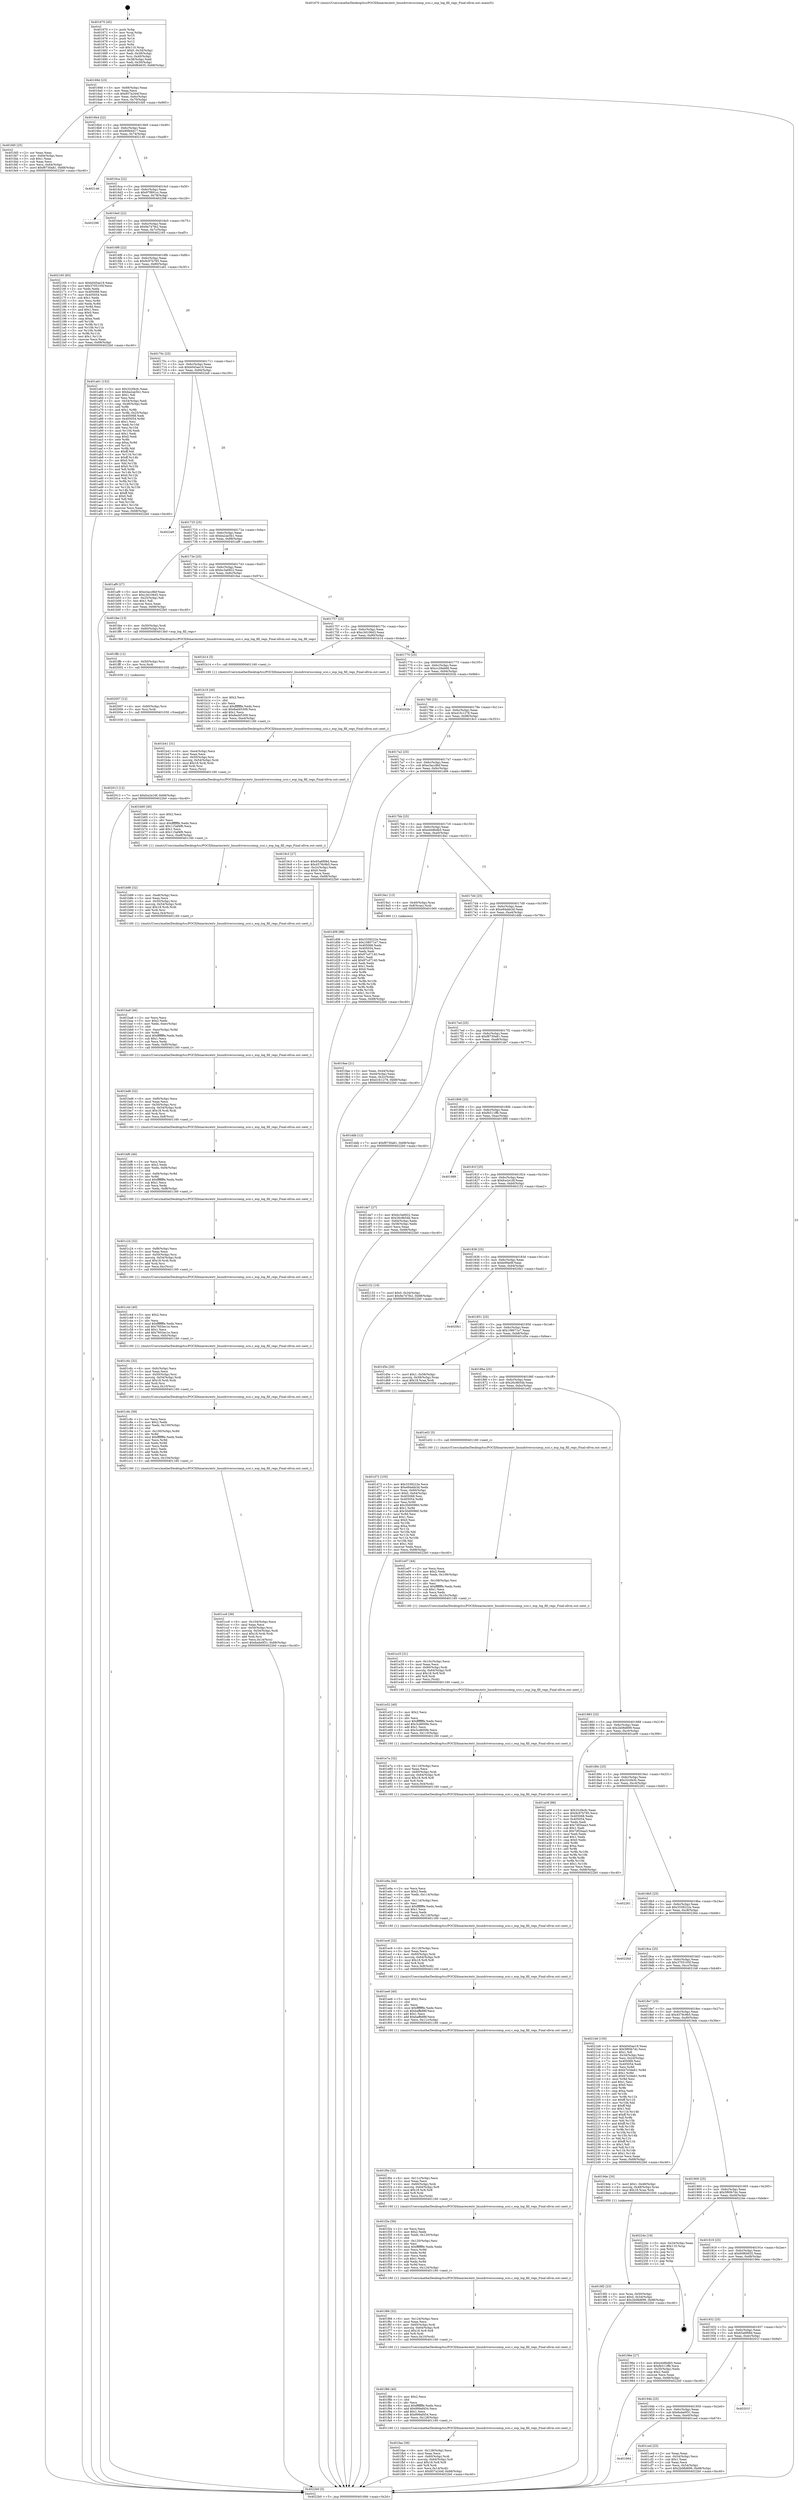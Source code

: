 digraph "0x401670" {
  label = "0x401670 (/mnt/c/Users/mathe/Desktop/tcc/POCII/binaries/extr_linuxdriversscsiesp_scsi.c_esp_log_fill_regs_Final-ollvm.out::main(0))"
  labelloc = "t"
  node[shape=record]

  Entry [label="",width=0.3,height=0.3,shape=circle,fillcolor=black,style=filled]
  "0x40169d" [label="{
     0x40169d [23]\l
     | [instrs]\l
     &nbsp;&nbsp;0x40169d \<+3\>: mov -0x68(%rbp),%eax\l
     &nbsp;&nbsp;0x4016a0 \<+2\>: mov %eax,%ecx\l
     &nbsp;&nbsp;0x4016a2 \<+6\>: sub $0x857a244f,%ecx\l
     &nbsp;&nbsp;0x4016a8 \<+3\>: mov %eax,-0x6c(%rbp)\l
     &nbsp;&nbsp;0x4016ab \<+3\>: mov %ecx,-0x70(%rbp)\l
     &nbsp;&nbsp;0x4016ae \<+6\>: je 0000000000401fd5 \<main+0x965\>\l
  }"]
  "0x401fd5" [label="{
     0x401fd5 [25]\l
     | [instrs]\l
     &nbsp;&nbsp;0x401fd5 \<+2\>: xor %eax,%eax\l
     &nbsp;&nbsp;0x401fd7 \<+3\>: mov -0x64(%rbp),%ecx\l
     &nbsp;&nbsp;0x401fda \<+3\>: sub $0x1,%eax\l
     &nbsp;&nbsp;0x401fdd \<+2\>: sub %eax,%ecx\l
     &nbsp;&nbsp;0x401fdf \<+3\>: mov %ecx,-0x64(%rbp)\l
     &nbsp;&nbsp;0x401fe2 \<+7\>: movl $0xf8730a81,-0x68(%rbp)\l
     &nbsp;&nbsp;0x401fe9 \<+5\>: jmp 00000000004022b0 \<main+0xc40\>\l
  }"]
  "0x4016b4" [label="{
     0x4016b4 [22]\l
     | [instrs]\l
     &nbsp;&nbsp;0x4016b4 \<+5\>: jmp 00000000004016b9 \<main+0x49\>\l
     &nbsp;&nbsp;0x4016b9 \<+3\>: mov -0x6c(%rbp),%eax\l
     &nbsp;&nbsp;0x4016bc \<+5\>: sub $0x90fd4d17,%eax\l
     &nbsp;&nbsp;0x4016c1 \<+3\>: mov %eax,-0x74(%rbp)\l
     &nbsp;&nbsp;0x4016c4 \<+6\>: je 0000000000402146 \<main+0xad6\>\l
  }"]
  Exit [label="",width=0.3,height=0.3,shape=circle,fillcolor=black,style=filled,peripheries=2]
  "0x402146" [label="{
     0x402146\l
  }", style=dashed]
  "0x4016ca" [label="{
     0x4016ca [22]\l
     | [instrs]\l
     &nbsp;&nbsp;0x4016ca \<+5\>: jmp 00000000004016cf \<main+0x5f\>\l
     &nbsp;&nbsp;0x4016cf \<+3\>: mov -0x6c(%rbp),%eax\l
     &nbsp;&nbsp;0x4016d2 \<+5\>: sub $0x97f891cc,%eax\l
     &nbsp;&nbsp;0x4016d7 \<+3\>: mov %eax,-0x78(%rbp)\l
     &nbsp;&nbsp;0x4016da \<+6\>: je 0000000000402298 \<main+0xc28\>\l
  }"]
  "0x402013" [label="{
     0x402013 [12]\l
     | [instrs]\l
     &nbsp;&nbsp;0x402013 \<+7\>: movl $0xfce2e16f,-0x68(%rbp)\l
     &nbsp;&nbsp;0x40201a \<+5\>: jmp 00000000004022b0 \<main+0xc40\>\l
  }"]
  "0x402298" [label="{
     0x402298\l
  }", style=dashed]
  "0x4016e0" [label="{
     0x4016e0 [22]\l
     | [instrs]\l
     &nbsp;&nbsp;0x4016e0 \<+5\>: jmp 00000000004016e5 \<main+0x75\>\l
     &nbsp;&nbsp;0x4016e5 \<+3\>: mov -0x6c(%rbp),%eax\l
     &nbsp;&nbsp;0x4016e8 \<+5\>: sub $0x9a747fe2,%eax\l
     &nbsp;&nbsp;0x4016ed \<+3\>: mov %eax,-0x7c(%rbp)\l
     &nbsp;&nbsp;0x4016f0 \<+6\>: je 0000000000402165 \<main+0xaf5\>\l
  }"]
  "0x402007" [label="{
     0x402007 [12]\l
     | [instrs]\l
     &nbsp;&nbsp;0x402007 \<+4\>: mov -0x60(%rbp),%rsi\l
     &nbsp;&nbsp;0x40200b \<+3\>: mov %rsi,%rdi\l
     &nbsp;&nbsp;0x40200e \<+5\>: call 0000000000401030 \<free@plt\>\l
     | [calls]\l
     &nbsp;&nbsp;0x401030 \{1\} (unknown)\l
  }"]
  "0x402165" [label="{
     0x402165 [83]\l
     | [instrs]\l
     &nbsp;&nbsp;0x402165 \<+5\>: mov $0xb045ae19,%eax\l
     &nbsp;&nbsp;0x40216a \<+5\>: mov $0x3705105f,%ecx\l
     &nbsp;&nbsp;0x40216f \<+2\>: xor %edx,%edx\l
     &nbsp;&nbsp;0x402171 \<+7\>: mov 0x405068,%esi\l
     &nbsp;&nbsp;0x402178 \<+7\>: mov 0x405054,%edi\l
     &nbsp;&nbsp;0x40217f \<+3\>: sub $0x1,%edx\l
     &nbsp;&nbsp;0x402182 \<+3\>: mov %esi,%r8d\l
     &nbsp;&nbsp;0x402185 \<+3\>: add %edx,%r8d\l
     &nbsp;&nbsp;0x402188 \<+4\>: imul %r8d,%esi\l
     &nbsp;&nbsp;0x40218c \<+3\>: and $0x1,%esi\l
     &nbsp;&nbsp;0x40218f \<+3\>: cmp $0x0,%esi\l
     &nbsp;&nbsp;0x402192 \<+4\>: sete %r9b\l
     &nbsp;&nbsp;0x402196 \<+3\>: cmp $0xa,%edi\l
     &nbsp;&nbsp;0x402199 \<+4\>: setl %r10b\l
     &nbsp;&nbsp;0x40219d \<+3\>: mov %r9b,%r11b\l
     &nbsp;&nbsp;0x4021a0 \<+3\>: and %r10b,%r11b\l
     &nbsp;&nbsp;0x4021a3 \<+3\>: xor %r10b,%r9b\l
     &nbsp;&nbsp;0x4021a6 \<+3\>: or %r9b,%r11b\l
     &nbsp;&nbsp;0x4021a9 \<+4\>: test $0x1,%r11b\l
     &nbsp;&nbsp;0x4021ad \<+3\>: cmovne %ecx,%eax\l
     &nbsp;&nbsp;0x4021b0 \<+3\>: mov %eax,-0x68(%rbp)\l
     &nbsp;&nbsp;0x4021b3 \<+5\>: jmp 00000000004022b0 \<main+0xc40\>\l
  }"]
  "0x4016f6" [label="{
     0x4016f6 [22]\l
     | [instrs]\l
     &nbsp;&nbsp;0x4016f6 \<+5\>: jmp 00000000004016fb \<main+0x8b\>\l
     &nbsp;&nbsp;0x4016fb \<+3\>: mov -0x6c(%rbp),%eax\l
     &nbsp;&nbsp;0x4016fe \<+5\>: sub $0x9c97b785,%eax\l
     &nbsp;&nbsp;0x401703 \<+3\>: mov %eax,-0x80(%rbp)\l
     &nbsp;&nbsp;0x401706 \<+6\>: je 0000000000401a61 \<main+0x3f1\>\l
  }"]
  "0x401ffb" [label="{
     0x401ffb [12]\l
     | [instrs]\l
     &nbsp;&nbsp;0x401ffb \<+4\>: mov -0x50(%rbp),%rsi\l
     &nbsp;&nbsp;0x401fff \<+3\>: mov %rsi,%rdi\l
     &nbsp;&nbsp;0x402002 \<+5\>: call 0000000000401030 \<free@plt\>\l
     | [calls]\l
     &nbsp;&nbsp;0x401030 \{1\} (unknown)\l
  }"]
  "0x401a61" [label="{
     0x401a61 [152]\l
     | [instrs]\l
     &nbsp;&nbsp;0x401a61 \<+5\>: mov $0x32cf4cfc,%eax\l
     &nbsp;&nbsp;0x401a66 \<+5\>: mov $0xba2ae5b1,%ecx\l
     &nbsp;&nbsp;0x401a6b \<+2\>: mov $0x1,%dl\l
     &nbsp;&nbsp;0x401a6d \<+2\>: xor %esi,%esi\l
     &nbsp;&nbsp;0x401a6f \<+3\>: mov -0x54(%rbp),%edi\l
     &nbsp;&nbsp;0x401a72 \<+3\>: cmp -0x48(%rbp),%edi\l
     &nbsp;&nbsp;0x401a75 \<+4\>: setl %r8b\l
     &nbsp;&nbsp;0x401a79 \<+4\>: and $0x1,%r8b\l
     &nbsp;&nbsp;0x401a7d \<+4\>: mov %r8b,-0x25(%rbp)\l
     &nbsp;&nbsp;0x401a81 \<+7\>: mov 0x405068,%edi\l
     &nbsp;&nbsp;0x401a88 \<+8\>: mov 0x405054,%r9d\l
     &nbsp;&nbsp;0x401a90 \<+3\>: sub $0x1,%esi\l
     &nbsp;&nbsp;0x401a93 \<+3\>: mov %edi,%r10d\l
     &nbsp;&nbsp;0x401a96 \<+3\>: add %esi,%r10d\l
     &nbsp;&nbsp;0x401a99 \<+4\>: imul %r10d,%edi\l
     &nbsp;&nbsp;0x401a9d \<+3\>: and $0x1,%edi\l
     &nbsp;&nbsp;0x401aa0 \<+3\>: cmp $0x0,%edi\l
     &nbsp;&nbsp;0x401aa3 \<+4\>: sete %r8b\l
     &nbsp;&nbsp;0x401aa7 \<+4\>: cmp $0xa,%r9d\l
     &nbsp;&nbsp;0x401aab \<+4\>: setl %r11b\l
     &nbsp;&nbsp;0x401aaf \<+3\>: mov %r8b,%bl\l
     &nbsp;&nbsp;0x401ab2 \<+3\>: xor $0xff,%bl\l
     &nbsp;&nbsp;0x401ab5 \<+3\>: mov %r11b,%r14b\l
     &nbsp;&nbsp;0x401ab8 \<+4\>: xor $0xff,%r14b\l
     &nbsp;&nbsp;0x401abc \<+3\>: xor $0x0,%dl\l
     &nbsp;&nbsp;0x401abf \<+3\>: mov %bl,%r15b\l
     &nbsp;&nbsp;0x401ac2 \<+4\>: and $0x0,%r15b\l
     &nbsp;&nbsp;0x401ac6 \<+3\>: and %dl,%r8b\l
     &nbsp;&nbsp;0x401ac9 \<+3\>: mov %r14b,%r12b\l
     &nbsp;&nbsp;0x401acc \<+4\>: and $0x0,%r12b\l
     &nbsp;&nbsp;0x401ad0 \<+3\>: and %dl,%r11b\l
     &nbsp;&nbsp;0x401ad3 \<+3\>: or %r8b,%r15b\l
     &nbsp;&nbsp;0x401ad6 \<+3\>: or %r11b,%r12b\l
     &nbsp;&nbsp;0x401ad9 \<+3\>: xor %r12b,%r15b\l
     &nbsp;&nbsp;0x401adc \<+3\>: or %r14b,%bl\l
     &nbsp;&nbsp;0x401adf \<+3\>: xor $0xff,%bl\l
     &nbsp;&nbsp;0x401ae2 \<+3\>: or $0x0,%dl\l
     &nbsp;&nbsp;0x401ae5 \<+2\>: and %dl,%bl\l
     &nbsp;&nbsp;0x401ae7 \<+3\>: or %bl,%r15b\l
     &nbsp;&nbsp;0x401aea \<+4\>: test $0x1,%r15b\l
     &nbsp;&nbsp;0x401aee \<+3\>: cmovne %ecx,%eax\l
     &nbsp;&nbsp;0x401af1 \<+3\>: mov %eax,-0x68(%rbp)\l
     &nbsp;&nbsp;0x401af4 \<+5\>: jmp 00000000004022b0 \<main+0xc40\>\l
  }"]
  "0x40170c" [label="{
     0x40170c [25]\l
     | [instrs]\l
     &nbsp;&nbsp;0x40170c \<+5\>: jmp 0000000000401711 \<main+0xa1\>\l
     &nbsp;&nbsp;0x401711 \<+3\>: mov -0x6c(%rbp),%eax\l
     &nbsp;&nbsp;0x401714 \<+5\>: sub $0xb045ae19,%eax\l
     &nbsp;&nbsp;0x401719 \<+6\>: mov %eax,-0x84(%rbp)\l
     &nbsp;&nbsp;0x40171f \<+6\>: je 00000000004022a9 \<main+0xc39\>\l
  }"]
  "0x401fae" [label="{
     0x401fae [39]\l
     | [instrs]\l
     &nbsp;&nbsp;0x401fae \<+6\>: mov -0x128(%rbp),%ecx\l
     &nbsp;&nbsp;0x401fb4 \<+3\>: imul %eax,%ecx\l
     &nbsp;&nbsp;0x401fb7 \<+4\>: mov -0x60(%rbp),%rdi\l
     &nbsp;&nbsp;0x401fbb \<+4\>: movslq -0x64(%rbp),%r8\l
     &nbsp;&nbsp;0x401fbf \<+4\>: imul $0x18,%r8,%r8\l
     &nbsp;&nbsp;0x401fc3 \<+3\>: add %r8,%rdi\l
     &nbsp;&nbsp;0x401fc6 \<+3\>: mov %ecx,0x14(%rdi)\l
     &nbsp;&nbsp;0x401fc9 \<+7\>: movl $0x857a244f,-0x68(%rbp)\l
     &nbsp;&nbsp;0x401fd0 \<+5\>: jmp 00000000004022b0 \<main+0xc40\>\l
  }"]
  "0x4022a9" [label="{
     0x4022a9\l
  }", style=dashed]
  "0x401725" [label="{
     0x401725 [25]\l
     | [instrs]\l
     &nbsp;&nbsp;0x401725 \<+5\>: jmp 000000000040172a \<main+0xba\>\l
     &nbsp;&nbsp;0x40172a \<+3\>: mov -0x6c(%rbp),%eax\l
     &nbsp;&nbsp;0x40172d \<+5\>: sub $0xba2ae5b1,%eax\l
     &nbsp;&nbsp;0x401732 \<+6\>: mov %eax,-0x88(%rbp)\l
     &nbsp;&nbsp;0x401738 \<+6\>: je 0000000000401af9 \<main+0x489\>\l
  }"]
  "0x401f86" [label="{
     0x401f86 [40]\l
     | [instrs]\l
     &nbsp;&nbsp;0x401f86 \<+5\>: mov $0x2,%ecx\l
     &nbsp;&nbsp;0x401f8b \<+1\>: cltd\l
     &nbsp;&nbsp;0x401f8c \<+2\>: idiv %ecx\l
     &nbsp;&nbsp;0x401f8e \<+6\>: imul $0xfffffffe,%edx,%ecx\l
     &nbsp;&nbsp;0x401f94 \<+6\>: add $0x899af454,%ecx\l
     &nbsp;&nbsp;0x401f9a \<+3\>: add $0x1,%ecx\l
     &nbsp;&nbsp;0x401f9d \<+6\>: sub $0x899af454,%ecx\l
     &nbsp;&nbsp;0x401fa3 \<+6\>: mov %ecx,-0x128(%rbp)\l
     &nbsp;&nbsp;0x401fa9 \<+5\>: call 0000000000401160 \<next_i\>\l
     | [calls]\l
     &nbsp;&nbsp;0x401160 \{1\} (/mnt/c/Users/mathe/Desktop/tcc/POCII/binaries/extr_linuxdriversscsiesp_scsi.c_esp_log_fill_regs_Final-ollvm.out::next_i)\l
  }"]
  "0x401af9" [label="{
     0x401af9 [27]\l
     | [instrs]\l
     &nbsp;&nbsp;0x401af9 \<+5\>: mov $0xe3acc8bf,%eax\l
     &nbsp;&nbsp;0x401afe \<+5\>: mov $0xc3d106d3,%ecx\l
     &nbsp;&nbsp;0x401b03 \<+3\>: mov -0x25(%rbp),%dl\l
     &nbsp;&nbsp;0x401b06 \<+3\>: test $0x1,%dl\l
     &nbsp;&nbsp;0x401b09 \<+3\>: cmovne %ecx,%eax\l
     &nbsp;&nbsp;0x401b0c \<+3\>: mov %eax,-0x68(%rbp)\l
     &nbsp;&nbsp;0x401b0f \<+5\>: jmp 00000000004022b0 \<main+0xc40\>\l
  }"]
  "0x40173e" [label="{
     0x40173e [25]\l
     | [instrs]\l
     &nbsp;&nbsp;0x40173e \<+5\>: jmp 0000000000401743 \<main+0xd3\>\l
     &nbsp;&nbsp;0x401743 \<+3\>: mov -0x6c(%rbp),%eax\l
     &nbsp;&nbsp;0x401746 \<+5\>: sub $0xbc3a6922,%eax\l
     &nbsp;&nbsp;0x40174b \<+6\>: mov %eax,-0x8c(%rbp)\l
     &nbsp;&nbsp;0x401751 \<+6\>: je 0000000000401fee \<main+0x97e\>\l
  }"]
  "0x401f66" [label="{
     0x401f66 [32]\l
     | [instrs]\l
     &nbsp;&nbsp;0x401f66 \<+6\>: mov -0x124(%rbp),%ecx\l
     &nbsp;&nbsp;0x401f6c \<+3\>: imul %eax,%ecx\l
     &nbsp;&nbsp;0x401f6f \<+4\>: mov -0x60(%rbp),%rdi\l
     &nbsp;&nbsp;0x401f73 \<+4\>: movslq -0x64(%rbp),%r8\l
     &nbsp;&nbsp;0x401f77 \<+4\>: imul $0x18,%r8,%r8\l
     &nbsp;&nbsp;0x401f7b \<+3\>: add %r8,%rdi\l
     &nbsp;&nbsp;0x401f7e \<+3\>: mov %ecx,0x10(%rdi)\l
     &nbsp;&nbsp;0x401f81 \<+5\>: call 0000000000401160 \<next_i\>\l
     | [calls]\l
     &nbsp;&nbsp;0x401160 \{1\} (/mnt/c/Users/mathe/Desktop/tcc/POCII/binaries/extr_linuxdriversscsiesp_scsi.c_esp_log_fill_regs_Final-ollvm.out::next_i)\l
  }"]
  "0x401fee" [label="{
     0x401fee [13]\l
     | [instrs]\l
     &nbsp;&nbsp;0x401fee \<+4\>: mov -0x50(%rbp),%rdi\l
     &nbsp;&nbsp;0x401ff2 \<+4\>: mov -0x60(%rbp),%rsi\l
     &nbsp;&nbsp;0x401ff6 \<+5\>: call 00000000004013b0 \<esp_log_fill_regs\>\l
     | [calls]\l
     &nbsp;&nbsp;0x4013b0 \{1\} (/mnt/c/Users/mathe/Desktop/tcc/POCII/binaries/extr_linuxdriversscsiesp_scsi.c_esp_log_fill_regs_Final-ollvm.out::esp_log_fill_regs)\l
  }"]
  "0x401757" [label="{
     0x401757 [25]\l
     | [instrs]\l
     &nbsp;&nbsp;0x401757 \<+5\>: jmp 000000000040175c \<main+0xec\>\l
     &nbsp;&nbsp;0x40175c \<+3\>: mov -0x6c(%rbp),%eax\l
     &nbsp;&nbsp;0x40175f \<+5\>: sub $0xc3d106d3,%eax\l
     &nbsp;&nbsp;0x401764 \<+6\>: mov %eax,-0x90(%rbp)\l
     &nbsp;&nbsp;0x40176a \<+6\>: je 0000000000401b14 \<main+0x4a4\>\l
  }"]
  "0x401f2e" [label="{
     0x401f2e [56]\l
     | [instrs]\l
     &nbsp;&nbsp;0x401f2e \<+2\>: xor %ecx,%ecx\l
     &nbsp;&nbsp;0x401f30 \<+5\>: mov $0x2,%edx\l
     &nbsp;&nbsp;0x401f35 \<+6\>: mov %edx,-0x120(%rbp)\l
     &nbsp;&nbsp;0x401f3b \<+1\>: cltd\l
     &nbsp;&nbsp;0x401f3c \<+6\>: mov -0x120(%rbp),%esi\l
     &nbsp;&nbsp;0x401f42 \<+2\>: idiv %esi\l
     &nbsp;&nbsp;0x401f44 \<+6\>: imul $0xfffffffe,%edx,%edx\l
     &nbsp;&nbsp;0x401f4a \<+3\>: mov %ecx,%r9d\l
     &nbsp;&nbsp;0x401f4d \<+3\>: sub %edx,%r9d\l
     &nbsp;&nbsp;0x401f50 \<+2\>: mov %ecx,%edx\l
     &nbsp;&nbsp;0x401f52 \<+3\>: sub $0x1,%edx\l
     &nbsp;&nbsp;0x401f55 \<+3\>: add %edx,%r9d\l
     &nbsp;&nbsp;0x401f58 \<+3\>: sub %r9d,%ecx\l
     &nbsp;&nbsp;0x401f5b \<+6\>: mov %ecx,-0x124(%rbp)\l
     &nbsp;&nbsp;0x401f61 \<+5\>: call 0000000000401160 \<next_i\>\l
     | [calls]\l
     &nbsp;&nbsp;0x401160 \{1\} (/mnt/c/Users/mathe/Desktop/tcc/POCII/binaries/extr_linuxdriversscsiesp_scsi.c_esp_log_fill_regs_Final-ollvm.out::next_i)\l
  }"]
  "0x401b14" [label="{
     0x401b14 [5]\l
     | [instrs]\l
     &nbsp;&nbsp;0x401b14 \<+5\>: call 0000000000401160 \<next_i\>\l
     | [calls]\l
     &nbsp;&nbsp;0x401160 \{1\} (/mnt/c/Users/mathe/Desktop/tcc/POCII/binaries/extr_linuxdriversscsiesp_scsi.c_esp_log_fill_regs_Final-ollvm.out::next_i)\l
  }"]
  "0x401770" [label="{
     0x401770 [25]\l
     | [instrs]\l
     &nbsp;&nbsp;0x401770 \<+5\>: jmp 0000000000401775 \<main+0x105\>\l
     &nbsp;&nbsp;0x401775 \<+3\>: mov -0x6c(%rbp),%eax\l
     &nbsp;&nbsp;0x401778 \<+5\>: sub $0xcc29ab68,%eax\l
     &nbsp;&nbsp;0x40177d \<+6\>: mov %eax,-0x94(%rbp)\l
     &nbsp;&nbsp;0x401783 \<+6\>: je 000000000040202b \<main+0x9bb\>\l
  }"]
  "0x401f0e" [label="{
     0x401f0e [32]\l
     | [instrs]\l
     &nbsp;&nbsp;0x401f0e \<+6\>: mov -0x11c(%rbp),%ecx\l
     &nbsp;&nbsp;0x401f14 \<+3\>: imul %eax,%ecx\l
     &nbsp;&nbsp;0x401f17 \<+4\>: mov -0x60(%rbp),%rdi\l
     &nbsp;&nbsp;0x401f1b \<+4\>: movslq -0x64(%rbp),%r8\l
     &nbsp;&nbsp;0x401f1f \<+4\>: imul $0x18,%r8,%r8\l
     &nbsp;&nbsp;0x401f23 \<+3\>: add %r8,%rdi\l
     &nbsp;&nbsp;0x401f26 \<+3\>: mov %ecx,0xc(%rdi)\l
     &nbsp;&nbsp;0x401f29 \<+5\>: call 0000000000401160 \<next_i\>\l
     | [calls]\l
     &nbsp;&nbsp;0x401160 \{1\} (/mnt/c/Users/mathe/Desktop/tcc/POCII/binaries/extr_linuxdriversscsiesp_scsi.c_esp_log_fill_regs_Final-ollvm.out::next_i)\l
  }"]
  "0x40202b" [label="{
     0x40202b\l
  }", style=dashed]
  "0x401789" [label="{
     0x401789 [25]\l
     | [instrs]\l
     &nbsp;&nbsp;0x401789 \<+5\>: jmp 000000000040178e \<main+0x11e\>\l
     &nbsp;&nbsp;0x40178e \<+3\>: mov -0x6c(%rbp),%eax\l
     &nbsp;&nbsp;0x401791 \<+5\>: sub $0xd1fc1278,%eax\l
     &nbsp;&nbsp;0x401796 \<+6\>: mov %eax,-0x98(%rbp)\l
     &nbsp;&nbsp;0x40179c \<+6\>: je 00000000004019c3 \<main+0x353\>\l
  }"]
  "0x401ee6" [label="{
     0x401ee6 [40]\l
     | [instrs]\l
     &nbsp;&nbsp;0x401ee6 \<+5\>: mov $0x2,%ecx\l
     &nbsp;&nbsp;0x401eeb \<+1\>: cltd\l
     &nbsp;&nbsp;0x401eec \<+2\>: idiv %ecx\l
     &nbsp;&nbsp;0x401eee \<+6\>: imul $0xfffffffe,%edx,%ecx\l
     &nbsp;&nbsp;0x401ef4 \<+6\>: sub $0xbaffe88f,%ecx\l
     &nbsp;&nbsp;0x401efa \<+3\>: add $0x1,%ecx\l
     &nbsp;&nbsp;0x401efd \<+6\>: add $0xbaffe88f,%ecx\l
     &nbsp;&nbsp;0x401f03 \<+6\>: mov %ecx,-0x11c(%rbp)\l
     &nbsp;&nbsp;0x401f09 \<+5\>: call 0000000000401160 \<next_i\>\l
     | [calls]\l
     &nbsp;&nbsp;0x401160 \{1\} (/mnt/c/Users/mathe/Desktop/tcc/POCII/binaries/extr_linuxdriversscsiesp_scsi.c_esp_log_fill_regs_Final-ollvm.out::next_i)\l
  }"]
  "0x4019c3" [label="{
     0x4019c3 [27]\l
     | [instrs]\l
     &nbsp;&nbsp;0x4019c3 \<+5\>: mov $0x65a6f08d,%eax\l
     &nbsp;&nbsp;0x4019c8 \<+5\>: mov $0x4578c9b5,%ecx\l
     &nbsp;&nbsp;0x4019cd \<+3\>: mov -0x2c(%rbp),%edx\l
     &nbsp;&nbsp;0x4019d0 \<+3\>: cmp $0x0,%edx\l
     &nbsp;&nbsp;0x4019d3 \<+3\>: cmove %ecx,%eax\l
     &nbsp;&nbsp;0x4019d6 \<+3\>: mov %eax,-0x68(%rbp)\l
     &nbsp;&nbsp;0x4019d9 \<+5\>: jmp 00000000004022b0 \<main+0xc40\>\l
  }"]
  "0x4017a2" [label="{
     0x4017a2 [25]\l
     | [instrs]\l
     &nbsp;&nbsp;0x4017a2 \<+5\>: jmp 00000000004017a7 \<main+0x137\>\l
     &nbsp;&nbsp;0x4017a7 \<+3\>: mov -0x6c(%rbp),%eax\l
     &nbsp;&nbsp;0x4017aa \<+5\>: sub $0xe3acc8bf,%eax\l
     &nbsp;&nbsp;0x4017af \<+6\>: mov %eax,-0x9c(%rbp)\l
     &nbsp;&nbsp;0x4017b5 \<+6\>: je 0000000000401d06 \<main+0x696\>\l
  }"]
  "0x401ec6" [label="{
     0x401ec6 [32]\l
     | [instrs]\l
     &nbsp;&nbsp;0x401ec6 \<+6\>: mov -0x118(%rbp),%ecx\l
     &nbsp;&nbsp;0x401ecc \<+3\>: imul %eax,%ecx\l
     &nbsp;&nbsp;0x401ecf \<+4\>: mov -0x60(%rbp),%rdi\l
     &nbsp;&nbsp;0x401ed3 \<+4\>: movslq -0x64(%rbp),%r8\l
     &nbsp;&nbsp;0x401ed7 \<+4\>: imul $0x18,%r8,%r8\l
     &nbsp;&nbsp;0x401edb \<+3\>: add %r8,%rdi\l
     &nbsp;&nbsp;0x401ede \<+3\>: mov %ecx,0x8(%rdi)\l
     &nbsp;&nbsp;0x401ee1 \<+5\>: call 0000000000401160 \<next_i\>\l
     | [calls]\l
     &nbsp;&nbsp;0x401160 \{1\} (/mnt/c/Users/mathe/Desktop/tcc/POCII/binaries/extr_linuxdriversscsiesp_scsi.c_esp_log_fill_regs_Final-ollvm.out::next_i)\l
  }"]
  "0x401d06" [label="{
     0x401d06 [88]\l
     | [instrs]\l
     &nbsp;&nbsp;0x401d06 \<+5\>: mov $0x3339222e,%eax\l
     &nbsp;&nbsp;0x401d0b \<+5\>: mov $0x108071e7,%ecx\l
     &nbsp;&nbsp;0x401d10 \<+7\>: mov 0x405068,%edx\l
     &nbsp;&nbsp;0x401d17 \<+7\>: mov 0x405054,%esi\l
     &nbsp;&nbsp;0x401d1e \<+2\>: mov %edx,%edi\l
     &nbsp;&nbsp;0x401d20 \<+6\>: sub $0x97cd7140,%edi\l
     &nbsp;&nbsp;0x401d26 \<+3\>: sub $0x1,%edi\l
     &nbsp;&nbsp;0x401d29 \<+6\>: add $0x97cd7140,%edi\l
     &nbsp;&nbsp;0x401d2f \<+3\>: imul %edi,%edx\l
     &nbsp;&nbsp;0x401d32 \<+3\>: and $0x1,%edx\l
     &nbsp;&nbsp;0x401d35 \<+3\>: cmp $0x0,%edx\l
     &nbsp;&nbsp;0x401d38 \<+4\>: sete %r8b\l
     &nbsp;&nbsp;0x401d3c \<+3\>: cmp $0xa,%esi\l
     &nbsp;&nbsp;0x401d3f \<+4\>: setl %r9b\l
     &nbsp;&nbsp;0x401d43 \<+3\>: mov %r8b,%r10b\l
     &nbsp;&nbsp;0x401d46 \<+3\>: and %r9b,%r10b\l
     &nbsp;&nbsp;0x401d49 \<+3\>: xor %r9b,%r8b\l
     &nbsp;&nbsp;0x401d4c \<+3\>: or %r8b,%r10b\l
     &nbsp;&nbsp;0x401d4f \<+4\>: test $0x1,%r10b\l
     &nbsp;&nbsp;0x401d53 \<+3\>: cmovne %ecx,%eax\l
     &nbsp;&nbsp;0x401d56 \<+3\>: mov %eax,-0x68(%rbp)\l
     &nbsp;&nbsp;0x401d59 \<+5\>: jmp 00000000004022b0 \<main+0xc40\>\l
  }"]
  "0x4017bb" [label="{
     0x4017bb [25]\l
     | [instrs]\l
     &nbsp;&nbsp;0x4017bb \<+5\>: jmp 00000000004017c0 \<main+0x150\>\l
     &nbsp;&nbsp;0x4017c0 \<+3\>: mov -0x6c(%rbp),%eax\l
     &nbsp;&nbsp;0x4017c3 \<+5\>: sub $0xe448bdb5,%eax\l
     &nbsp;&nbsp;0x4017c8 \<+6\>: mov %eax,-0xa0(%rbp)\l
     &nbsp;&nbsp;0x4017ce \<+6\>: je 00000000004019a1 \<main+0x331\>\l
  }"]
  "0x401e9a" [label="{
     0x401e9a [44]\l
     | [instrs]\l
     &nbsp;&nbsp;0x401e9a \<+2\>: xor %ecx,%ecx\l
     &nbsp;&nbsp;0x401e9c \<+5\>: mov $0x2,%edx\l
     &nbsp;&nbsp;0x401ea1 \<+6\>: mov %edx,-0x114(%rbp)\l
     &nbsp;&nbsp;0x401ea7 \<+1\>: cltd\l
     &nbsp;&nbsp;0x401ea8 \<+6\>: mov -0x114(%rbp),%esi\l
     &nbsp;&nbsp;0x401eae \<+2\>: idiv %esi\l
     &nbsp;&nbsp;0x401eb0 \<+6\>: imul $0xfffffffe,%edx,%edx\l
     &nbsp;&nbsp;0x401eb6 \<+3\>: sub $0x1,%ecx\l
     &nbsp;&nbsp;0x401eb9 \<+2\>: sub %ecx,%edx\l
     &nbsp;&nbsp;0x401ebb \<+6\>: mov %edx,-0x118(%rbp)\l
     &nbsp;&nbsp;0x401ec1 \<+5\>: call 0000000000401160 \<next_i\>\l
     | [calls]\l
     &nbsp;&nbsp;0x401160 \{1\} (/mnt/c/Users/mathe/Desktop/tcc/POCII/binaries/extr_linuxdriversscsiesp_scsi.c_esp_log_fill_regs_Final-ollvm.out::next_i)\l
  }"]
  "0x4019a1" [label="{
     0x4019a1 [13]\l
     | [instrs]\l
     &nbsp;&nbsp;0x4019a1 \<+4\>: mov -0x40(%rbp),%rax\l
     &nbsp;&nbsp;0x4019a5 \<+4\>: mov 0x8(%rax),%rdi\l
     &nbsp;&nbsp;0x4019a9 \<+5\>: call 0000000000401060 \<atoi@plt\>\l
     | [calls]\l
     &nbsp;&nbsp;0x401060 \{1\} (unknown)\l
  }"]
  "0x4017d4" [label="{
     0x4017d4 [25]\l
     | [instrs]\l
     &nbsp;&nbsp;0x4017d4 \<+5\>: jmp 00000000004017d9 \<main+0x169\>\l
     &nbsp;&nbsp;0x4017d9 \<+3\>: mov -0x6c(%rbp),%eax\l
     &nbsp;&nbsp;0x4017dc \<+5\>: sub $0xe84abb3d,%eax\l
     &nbsp;&nbsp;0x4017e1 \<+6\>: mov %eax,-0xa4(%rbp)\l
     &nbsp;&nbsp;0x4017e7 \<+6\>: je 0000000000401ddb \<main+0x76b\>\l
  }"]
  "0x401e7a" [label="{
     0x401e7a [32]\l
     | [instrs]\l
     &nbsp;&nbsp;0x401e7a \<+6\>: mov -0x110(%rbp),%ecx\l
     &nbsp;&nbsp;0x401e80 \<+3\>: imul %eax,%ecx\l
     &nbsp;&nbsp;0x401e83 \<+4\>: mov -0x60(%rbp),%rdi\l
     &nbsp;&nbsp;0x401e87 \<+4\>: movslq -0x64(%rbp),%r8\l
     &nbsp;&nbsp;0x401e8b \<+4\>: imul $0x18,%r8,%r8\l
     &nbsp;&nbsp;0x401e8f \<+3\>: add %r8,%rdi\l
     &nbsp;&nbsp;0x401e92 \<+3\>: mov %ecx,0x4(%rdi)\l
     &nbsp;&nbsp;0x401e95 \<+5\>: call 0000000000401160 \<next_i\>\l
     | [calls]\l
     &nbsp;&nbsp;0x401160 \{1\} (/mnt/c/Users/mathe/Desktop/tcc/POCII/binaries/extr_linuxdriversscsiesp_scsi.c_esp_log_fill_regs_Final-ollvm.out::next_i)\l
  }"]
  "0x401ddb" [label="{
     0x401ddb [12]\l
     | [instrs]\l
     &nbsp;&nbsp;0x401ddb \<+7\>: movl $0xf8730a81,-0x68(%rbp)\l
     &nbsp;&nbsp;0x401de2 \<+5\>: jmp 00000000004022b0 \<main+0xc40\>\l
  }"]
  "0x4017ed" [label="{
     0x4017ed [25]\l
     | [instrs]\l
     &nbsp;&nbsp;0x4017ed \<+5\>: jmp 00000000004017f2 \<main+0x182\>\l
     &nbsp;&nbsp;0x4017f2 \<+3\>: mov -0x6c(%rbp),%eax\l
     &nbsp;&nbsp;0x4017f5 \<+5\>: sub $0xf8730a81,%eax\l
     &nbsp;&nbsp;0x4017fa \<+6\>: mov %eax,-0xa8(%rbp)\l
     &nbsp;&nbsp;0x401800 \<+6\>: je 0000000000401de7 \<main+0x777\>\l
  }"]
  "0x401e52" [label="{
     0x401e52 [40]\l
     | [instrs]\l
     &nbsp;&nbsp;0x401e52 \<+5\>: mov $0x2,%ecx\l
     &nbsp;&nbsp;0x401e57 \<+1\>: cltd\l
     &nbsp;&nbsp;0x401e58 \<+2\>: idiv %ecx\l
     &nbsp;&nbsp;0x401e5a \<+6\>: imul $0xfffffffe,%edx,%ecx\l
     &nbsp;&nbsp;0x401e60 \<+6\>: add $0x3cd600fe,%ecx\l
     &nbsp;&nbsp;0x401e66 \<+3\>: add $0x1,%ecx\l
     &nbsp;&nbsp;0x401e69 \<+6\>: sub $0x3cd600fe,%ecx\l
     &nbsp;&nbsp;0x401e6f \<+6\>: mov %ecx,-0x110(%rbp)\l
     &nbsp;&nbsp;0x401e75 \<+5\>: call 0000000000401160 \<next_i\>\l
     | [calls]\l
     &nbsp;&nbsp;0x401160 \{1\} (/mnt/c/Users/mathe/Desktop/tcc/POCII/binaries/extr_linuxdriversscsiesp_scsi.c_esp_log_fill_regs_Final-ollvm.out::next_i)\l
  }"]
  "0x401de7" [label="{
     0x401de7 [27]\l
     | [instrs]\l
     &nbsp;&nbsp;0x401de7 \<+5\>: mov $0xbc3a6922,%eax\l
     &nbsp;&nbsp;0x401dec \<+5\>: mov $0x26c9b54b,%ecx\l
     &nbsp;&nbsp;0x401df1 \<+3\>: mov -0x64(%rbp),%edx\l
     &nbsp;&nbsp;0x401df4 \<+3\>: cmp -0x58(%rbp),%edx\l
     &nbsp;&nbsp;0x401df7 \<+3\>: cmovl %ecx,%eax\l
     &nbsp;&nbsp;0x401dfa \<+3\>: mov %eax,-0x68(%rbp)\l
     &nbsp;&nbsp;0x401dfd \<+5\>: jmp 00000000004022b0 \<main+0xc40\>\l
  }"]
  "0x401806" [label="{
     0x401806 [25]\l
     | [instrs]\l
     &nbsp;&nbsp;0x401806 \<+5\>: jmp 000000000040180b \<main+0x19b\>\l
     &nbsp;&nbsp;0x40180b \<+3\>: mov -0x6c(%rbp),%eax\l
     &nbsp;&nbsp;0x40180e \<+5\>: sub $0xfb511ffb,%eax\l
     &nbsp;&nbsp;0x401813 \<+6\>: mov %eax,-0xac(%rbp)\l
     &nbsp;&nbsp;0x401819 \<+6\>: je 0000000000401989 \<main+0x319\>\l
  }"]
  "0x401e33" [label="{
     0x401e33 [31]\l
     | [instrs]\l
     &nbsp;&nbsp;0x401e33 \<+6\>: mov -0x10c(%rbp),%ecx\l
     &nbsp;&nbsp;0x401e39 \<+3\>: imul %eax,%ecx\l
     &nbsp;&nbsp;0x401e3c \<+4\>: mov -0x60(%rbp),%rdi\l
     &nbsp;&nbsp;0x401e40 \<+4\>: movslq -0x64(%rbp),%r8\l
     &nbsp;&nbsp;0x401e44 \<+4\>: imul $0x18,%r8,%r8\l
     &nbsp;&nbsp;0x401e48 \<+3\>: add %r8,%rdi\l
     &nbsp;&nbsp;0x401e4b \<+2\>: mov %ecx,(%rdi)\l
     &nbsp;&nbsp;0x401e4d \<+5\>: call 0000000000401160 \<next_i\>\l
     | [calls]\l
     &nbsp;&nbsp;0x401160 \{1\} (/mnt/c/Users/mathe/Desktop/tcc/POCII/binaries/extr_linuxdriversscsiesp_scsi.c_esp_log_fill_regs_Final-ollvm.out::next_i)\l
  }"]
  "0x401989" [label="{
     0x401989\l
  }", style=dashed]
  "0x40181f" [label="{
     0x40181f [25]\l
     | [instrs]\l
     &nbsp;&nbsp;0x40181f \<+5\>: jmp 0000000000401824 \<main+0x1b4\>\l
     &nbsp;&nbsp;0x401824 \<+3\>: mov -0x6c(%rbp),%eax\l
     &nbsp;&nbsp;0x401827 \<+5\>: sub $0xfce2e16f,%eax\l
     &nbsp;&nbsp;0x40182c \<+6\>: mov %eax,-0xb0(%rbp)\l
     &nbsp;&nbsp;0x401832 \<+6\>: je 0000000000402152 \<main+0xae2\>\l
  }"]
  "0x401e07" [label="{
     0x401e07 [44]\l
     | [instrs]\l
     &nbsp;&nbsp;0x401e07 \<+2\>: xor %ecx,%ecx\l
     &nbsp;&nbsp;0x401e09 \<+5\>: mov $0x2,%edx\l
     &nbsp;&nbsp;0x401e0e \<+6\>: mov %edx,-0x108(%rbp)\l
     &nbsp;&nbsp;0x401e14 \<+1\>: cltd\l
     &nbsp;&nbsp;0x401e15 \<+6\>: mov -0x108(%rbp),%esi\l
     &nbsp;&nbsp;0x401e1b \<+2\>: idiv %esi\l
     &nbsp;&nbsp;0x401e1d \<+6\>: imul $0xfffffffe,%edx,%edx\l
     &nbsp;&nbsp;0x401e23 \<+3\>: sub $0x1,%ecx\l
     &nbsp;&nbsp;0x401e26 \<+2\>: sub %ecx,%edx\l
     &nbsp;&nbsp;0x401e28 \<+6\>: mov %edx,-0x10c(%rbp)\l
     &nbsp;&nbsp;0x401e2e \<+5\>: call 0000000000401160 \<next_i\>\l
     | [calls]\l
     &nbsp;&nbsp;0x401160 \{1\} (/mnt/c/Users/mathe/Desktop/tcc/POCII/binaries/extr_linuxdriversscsiesp_scsi.c_esp_log_fill_regs_Final-ollvm.out::next_i)\l
  }"]
  "0x402152" [label="{
     0x402152 [19]\l
     | [instrs]\l
     &nbsp;&nbsp;0x402152 \<+7\>: movl $0x0,-0x34(%rbp)\l
     &nbsp;&nbsp;0x402159 \<+7\>: movl $0x9a747fe2,-0x68(%rbp)\l
     &nbsp;&nbsp;0x402160 \<+5\>: jmp 00000000004022b0 \<main+0xc40\>\l
  }"]
  "0x401838" [label="{
     0x401838 [25]\l
     | [instrs]\l
     &nbsp;&nbsp;0x401838 \<+5\>: jmp 000000000040183d \<main+0x1cd\>\l
     &nbsp;&nbsp;0x40183d \<+3\>: mov -0x6c(%rbp),%eax\l
     &nbsp;&nbsp;0x401840 \<+5\>: sub $0xb0f4e9f,%eax\l
     &nbsp;&nbsp;0x401845 \<+6\>: mov %eax,-0xb4(%rbp)\l
     &nbsp;&nbsp;0x40184b \<+6\>: je 00000000004020b1 \<main+0xa41\>\l
  }"]
  "0x401d72" [label="{
     0x401d72 [105]\l
     | [instrs]\l
     &nbsp;&nbsp;0x401d72 \<+5\>: mov $0x3339222e,%ecx\l
     &nbsp;&nbsp;0x401d77 \<+5\>: mov $0xe84abb3d,%edx\l
     &nbsp;&nbsp;0x401d7c \<+4\>: mov %rax,-0x60(%rbp)\l
     &nbsp;&nbsp;0x401d80 \<+7\>: movl $0x0,-0x64(%rbp)\l
     &nbsp;&nbsp;0x401d87 \<+7\>: mov 0x405068,%esi\l
     &nbsp;&nbsp;0x401d8e \<+8\>: mov 0x405054,%r8d\l
     &nbsp;&nbsp;0x401d96 \<+3\>: mov %esi,%r9d\l
     &nbsp;&nbsp;0x401d99 \<+7\>: add $0x30d00960,%r9d\l
     &nbsp;&nbsp;0x401da0 \<+4\>: sub $0x1,%r9d\l
     &nbsp;&nbsp;0x401da4 \<+7\>: sub $0x30d00960,%r9d\l
     &nbsp;&nbsp;0x401dab \<+4\>: imul %r9d,%esi\l
     &nbsp;&nbsp;0x401daf \<+3\>: and $0x1,%esi\l
     &nbsp;&nbsp;0x401db2 \<+3\>: cmp $0x0,%esi\l
     &nbsp;&nbsp;0x401db5 \<+4\>: sete %r10b\l
     &nbsp;&nbsp;0x401db9 \<+4\>: cmp $0xa,%r8d\l
     &nbsp;&nbsp;0x401dbd \<+4\>: setl %r11b\l
     &nbsp;&nbsp;0x401dc1 \<+3\>: mov %r10b,%bl\l
     &nbsp;&nbsp;0x401dc4 \<+3\>: and %r11b,%bl\l
     &nbsp;&nbsp;0x401dc7 \<+3\>: xor %r11b,%r10b\l
     &nbsp;&nbsp;0x401dca \<+3\>: or %r10b,%bl\l
     &nbsp;&nbsp;0x401dcd \<+3\>: test $0x1,%bl\l
     &nbsp;&nbsp;0x401dd0 \<+3\>: cmovne %edx,%ecx\l
     &nbsp;&nbsp;0x401dd3 \<+3\>: mov %ecx,-0x68(%rbp)\l
     &nbsp;&nbsp;0x401dd6 \<+5\>: jmp 00000000004022b0 \<main+0xc40\>\l
  }"]
  "0x4020b1" [label="{
     0x4020b1\l
  }", style=dashed]
  "0x401851" [label="{
     0x401851 [25]\l
     | [instrs]\l
     &nbsp;&nbsp;0x401851 \<+5\>: jmp 0000000000401856 \<main+0x1e6\>\l
     &nbsp;&nbsp;0x401856 \<+3\>: mov -0x6c(%rbp),%eax\l
     &nbsp;&nbsp;0x401859 \<+5\>: sub $0x108071e7,%eax\l
     &nbsp;&nbsp;0x40185e \<+6\>: mov %eax,-0xb8(%rbp)\l
     &nbsp;&nbsp;0x401864 \<+6\>: je 0000000000401d5e \<main+0x6ee\>\l
  }"]
  "0x401964" [label="{
     0x401964\l
  }", style=dashed]
  "0x401d5e" [label="{
     0x401d5e [20]\l
     | [instrs]\l
     &nbsp;&nbsp;0x401d5e \<+7\>: movl $0x1,-0x58(%rbp)\l
     &nbsp;&nbsp;0x401d65 \<+4\>: movslq -0x58(%rbp),%rax\l
     &nbsp;&nbsp;0x401d69 \<+4\>: imul $0x18,%rax,%rdi\l
     &nbsp;&nbsp;0x401d6d \<+5\>: call 0000000000401050 \<malloc@plt\>\l
     | [calls]\l
     &nbsp;&nbsp;0x401050 \{1\} (unknown)\l
  }"]
  "0x40186a" [label="{
     0x40186a [25]\l
     | [instrs]\l
     &nbsp;&nbsp;0x40186a \<+5\>: jmp 000000000040186f \<main+0x1ff\>\l
     &nbsp;&nbsp;0x40186f \<+3\>: mov -0x6c(%rbp),%eax\l
     &nbsp;&nbsp;0x401872 \<+5\>: sub $0x26c9b54b,%eax\l
     &nbsp;&nbsp;0x401877 \<+6\>: mov %eax,-0xbc(%rbp)\l
     &nbsp;&nbsp;0x40187d \<+6\>: je 0000000000401e02 \<main+0x792\>\l
  }"]
  "0x401ced" [label="{
     0x401ced [25]\l
     | [instrs]\l
     &nbsp;&nbsp;0x401ced \<+2\>: xor %eax,%eax\l
     &nbsp;&nbsp;0x401cef \<+3\>: mov -0x54(%rbp),%ecx\l
     &nbsp;&nbsp;0x401cf2 \<+3\>: sub $0x1,%eax\l
     &nbsp;&nbsp;0x401cf5 \<+2\>: sub %eax,%ecx\l
     &nbsp;&nbsp;0x401cf7 \<+3\>: mov %ecx,-0x54(%rbp)\l
     &nbsp;&nbsp;0x401cfa \<+7\>: movl $0x2b08d699,-0x68(%rbp)\l
     &nbsp;&nbsp;0x401d01 \<+5\>: jmp 00000000004022b0 \<main+0xc40\>\l
  }"]
  "0x401e02" [label="{
     0x401e02 [5]\l
     | [instrs]\l
     &nbsp;&nbsp;0x401e02 \<+5\>: call 0000000000401160 \<next_i\>\l
     | [calls]\l
     &nbsp;&nbsp;0x401160 \{1\} (/mnt/c/Users/mathe/Desktop/tcc/POCII/binaries/extr_linuxdriversscsiesp_scsi.c_esp_log_fill_regs_Final-ollvm.out::next_i)\l
  }"]
  "0x401883" [label="{
     0x401883 [25]\l
     | [instrs]\l
     &nbsp;&nbsp;0x401883 \<+5\>: jmp 0000000000401888 \<main+0x218\>\l
     &nbsp;&nbsp;0x401888 \<+3\>: mov -0x6c(%rbp),%eax\l
     &nbsp;&nbsp;0x40188b \<+5\>: sub $0x2b08d699,%eax\l
     &nbsp;&nbsp;0x401890 \<+6\>: mov %eax,-0xc0(%rbp)\l
     &nbsp;&nbsp;0x401896 \<+6\>: je 0000000000401a09 \<main+0x399\>\l
  }"]
  "0x40194b" [label="{
     0x40194b [25]\l
     | [instrs]\l
     &nbsp;&nbsp;0x40194b \<+5\>: jmp 0000000000401950 \<main+0x2e0\>\l
     &nbsp;&nbsp;0x401950 \<+3\>: mov -0x6c(%rbp),%eax\l
     &nbsp;&nbsp;0x401953 \<+5\>: sub $0x6a4e0f31,%eax\l
     &nbsp;&nbsp;0x401958 \<+6\>: mov %eax,-0xe0(%rbp)\l
     &nbsp;&nbsp;0x40195e \<+6\>: je 0000000000401ced \<main+0x67d\>\l
  }"]
  "0x401a09" [label="{
     0x401a09 [88]\l
     | [instrs]\l
     &nbsp;&nbsp;0x401a09 \<+5\>: mov $0x32cf4cfc,%eax\l
     &nbsp;&nbsp;0x401a0e \<+5\>: mov $0x9c97b785,%ecx\l
     &nbsp;&nbsp;0x401a13 \<+7\>: mov 0x405068,%edx\l
     &nbsp;&nbsp;0x401a1a \<+7\>: mov 0x405054,%esi\l
     &nbsp;&nbsp;0x401a21 \<+2\>: mov %edx,%edi\l
     &nbsp;&nbsp;0x401a23 \<+6\>: add $0x7df2baa3,%edi\l
     &nbsp;&nbsp;0x401a29 \<+3\>: sub $0x1,%edi\l
     &nbsp;&nbsp;0x401a2c \<+6\>: sub $0x7df2baa3,%edi\l
     &nbsp;&nbsp;0x401a32 \<+3\>: imul %edi,%edx\l
     &nbsp;&nbsp;0x401a35 \<+3\>: and $0x1,%edx\l
     &nbsp;&nbsp;0x401a38 \<+3\>: cmp $0x0,%edx\l
     &nbsp;&nbsp;0x401a3b \<+4\>: sete %r8b\l
     &nbsp;&nbsp;0x401a3f \<+3\>: cmp $0xa,%esi\l
     &nbsp;&nbsp;0x401a42 \<+4\>: setl %r9b\l
     &nbsp;&nbsp;0x401a46 \<+3\>: mov %r8b,%r10b\l
     &nbsp;&nbsp;0x401a49 \<+3\>: and %r9b,%r10b\l
     &nbsp;&nbsp;0x401a4c \<+3\>: xor %r9b,%r8b\l
     &nbsp;&nbsp;0x401a4f \<+3\>: or %r8b,%r10b\l
     &nbsp;&nbsp;0x401a52 \<+4\>: test $0x1,%r10b\l
     &nbsp;&nbsp;0x401a56 \<+3\>: cmovne %ecx,%eax\l
     &nbsp;&nbsp;0x401a59 \<+3\>: mov %eax,-0x68(%rbp)\l
     &nbsp;&nbsp;0x401a5c \<+5\>: jmp 00000000004022b0 \<main+0xc40\>\l
  }"]
  "0x40189c" [label="{
     0x40189c [25]\l
     | [instrs]\l
     &nbsp;&nbsp;0x40189c \<+5\>: jmp 00000000004018a1 \<main+0x231\>\l
     &nbsp;&nbsp;0x4018a1 \<+3\>: mov -0x6c(%rbp),%eax\l
     &nbsp;&nbsp;0x4018a4 \<+5\>: sub $0x32cf4cfc,%eax\l
     &nbsp;&nbsp;0x4018a9 \<+6\>: mov %eax,-0xc4(%rbp)\l
     &nbsp;&nbsp;0x4018af \<+6\>: je 0000000000402261 \<main+0xbf1\>\l
  }"]
  "0x40201f" [label="{
     0x40201f\l
  }", style=dashed]
  "0x402261" [label="{
     0x402261\l
  }", style=dashed]
  "0x4018b5" [label="{
     0x4018b5 [25]\l
     | [instrs]\l
     &nbsp;&nbsp;0x4018b5 \<+5\>: jmp 00000000004018ba \<main+0x24a\>\l
     &nbsp;&nbsp;0x4018ba \<+3\>: mov -0x6c(%rbp),%eax\l
     &nbsp;&nbsp;0x4018bd \<+5\>: sub $0x3339222e,%eax\l
     &nbsp;&nbsp;0x4018c2 \<+6\>: mov %eax,-0xc8(%rbp)\l
     &nbsp;&nbsp;0x4018c8 \<+6\>: je 000000000040226d \<main+0xbfd\>\l
  }"]
  "0x401cc6" [label="{
     0x401cc6 [39]\l
     | [instrs]\l
     &nbsp;&nbsp;0x401cc6 \<+6\>: mov -0x104(%rbp),%ecx\l
     &nbsp;&nbsp;0x401ccc \<+3\>: imul %eax,%ecx\l
     &nbsp;&nbsp;0x401ccf \<+4\>: mov -0x50(%rbp),%rsi\l
     &nbsp;&nbsp;0x401cd3 \<+4\>: movslq -0x54(%rbp),%rdi\l
     &nbsp;&nbsp;0x401cd7 \<+4\>: imul $0x18,%rdi,%rdi\l
     &nbsp;&nbsp;0x401cdb \<+3\>: add %rdi,%rsi\l
     &nbsp;&nbsp;0x401cde \<+3\>: mov %ecx,0x14(%rsi)\l
     &nbsp;&nbsp;0x401ce1 \<+7\>: movl $0x6a4e0f31,-0x68(%rbp)\l
     &nbsp;&nbsp;0x401ce8 \<+5\>: jmp 00000000004022b0 \<main+0xc40\>\l
  }"]
  "0x40226d" [label="{
     0x40226d\l
  }", style=dashed]
  "0x4018ce" [label="{
     0x4018ce [25]\l
     | [instrs]\l
     &nbsp;&nbsp;0x4018ce \<+5\>: jmp 00000000004018d3 \<main+0x263\>\l
     &nbsp;&nbsp;0x4018d3 \<+3\>: mov -0x6c(%rbp),%eax\l
     &nbsp;&nbsp;0x4018d6 \<+5\>: sub $0x3705105f,%eax\l
     &nbsp;&nbsp;0x4018db \<+6\>: mov %eax,-0xcc(%rbp)\l
     &nbsp;&nbsp;0x4018e1 \<+6\>: je 00000000004021b8 \<main+0xb48\>\l
  }"]
  "0x401c8c" [label="{
     0x401c8c [58]\l
     | [instrs]\l
     &nbsp;&nbsp;0x401c8c \<+2\>: xor %ecx,%ecx\l
     &nbsp;&nbsp;0x401c8e \<+5\>: mov $0x2,%edx\l
     &nbsp;&nbsp;0x401c93 \<+6\>: mov %edx,-0x100(%rbp)\l
     &nbsp;&nbsp;0x401c99 \<+1\>: cltd\l
     &nbsp;&nbsp;0x401c9a \<+7\>: mov -0x100(%rbp),%r8d\l
     &nbsp;&nbsp;0x401ca1 \<+3\>: idiv %r8d\l
     &nbsp;&nbsp;0x401ca4 \<+6\>: imul $0xfffffffe,%edx,%edx\l
     &nbsp;&nbsp;0x401caa \<+3\>: mov %ecx,%r9d\l
     &nbsp;&nbsp;0x401cad \<+3\>: sub %edx,%r9d\l
     &nbsp;&nbsp;0x401cb0 \<+2\>: mov %ecx,%edx\l
     &nbsp;&nbsp;0x401cb2 \<+3\>: sub $0x1,%edx\l
     &nbsp;&nbsp;0x401cb5 \<+3\>: add %edx,%r9d\l
     &nbsp;&nbsp;0x401cb8 \<+3\>: sub %r9d,%ecx\l
     &nbsp;&nbsp;0x401cbb \<+6\>: mov %ecx,-0x104(%rbp)\l
     &nbsp;&nbsp;0x401cc1 \<+5\>: call 0000000000401160 \<next_i\>\l
     | [calls]\l
     &nbsp;&nbsp;0x401160 \{1\} (/mnt/c/Users/mathe/Desktop/tcc/POCII/binaries/extr_linuxdriversscsiesp_scsi.c_esp_log_fill_regs_Final-ollvm.out::next_i)\l
  }"]
  "0x4021b8" [label="{
     0x4021b8 [150]\l
     | [instrs]\l
     &nbsp;&nbsp;0x4021b8 \<+5\>: mov $0xb045ae19,%eax\l
     &nbsp;&nbsp;0x4021bd \<+5\>: mov $0x5f60b7dc,%ecx\l
     &nbsp;&nbsp;0x4021c2 \<+2\>: mov $0x1,%dl\l
     &nbsp;&nbsp;0x4021c4 \<+3\>: mov -0x34(%rbp),%esi\l
     &nbsp;&nbsp;0x4021c7 \<+3\>: mov %esi,-0x24(%rbp)\l
     &nbsp;&nbsp;0x4021ca \<+7\>: mov 0x405068,%esi\l
     &nbsp;&nbsp;0x4021d1 \<+7\>: mov 0x405054,%edi\l
     &nbsp;&nbsp;0x4021d8 \<+3\>: mov %esi,%r8d\l
     &nbsp;&nbsp;0x4021db \<+7\>: sub $0xb7e3deb1,%r8d\l
     &nbsp;&nbsp;0x4021e2 \<+4\>: sub $0x1,%r8d\l
     &nbsp;&nbsp;0x4021e6 \<+7\>: add $0xb7e3deb1,%r8d\l
     &nbsp;&nbsp;0x4021ed \<+4\>: imul %r8d,%esi\l
     &nbsp;&nbsp;0x4021f1 \<+3\>: and $0x1,%esi\l
     &nbsp;&nbsp;0x4021f4 \<+3\>: cmp $0x0,%esi\l
     &nbsp;&nbsp;0x4021f7 \<+4\>: sete %r9b\l
     &nbsp;&nbsp;0x4021fb \<+3\>: cmp $0xa,%edi\l
     &nbsp;&nbsp;0x4021fe \<+4\>: setl %r10b\l
     &nbsp;&nbsp;0x402202 \<+3\>: mov %r9b,%r11b\l
     &nbsp;&nbsp;0x402205 \<+4\>: xor $0xff,%r11b\l
     &nbsp;&nbsp;0x402209 \<+3\>: mov %r10b,%bl\l
     &nbsp;&nbsp;0x40220c \<+3\>: xor $0xff,%bl\l
     &nbsp;&nbsp;0x40220f \<+3\>: xor $0x1,%dl\l
     &nbsp;&nbsp;0x402212 \<+3\>: mov %r11b,%r14b\l
     &nbsp;&nbsp;0x402215 \<+4\>: and $0xff,%r14b\l
     &nbsp;&nbsp;0x402219 \<+3\>: and %dl,%r9b\l
     &nbsp;&nbsp;0x40221c \<+3\>: mov %bl,%r15b\l
     &nbsp;&nbsp;0x40221f \<+4\>: and $0xff,%r15b\l
     &nbsp;&nbsp;0x402223 \<+3\>: and %dl,%r10b\l
     &nbsp;&nbsp;0x402226 \<+3\>: or %r9b,%r14b\l
     &nbsp;&nbsp;0x402229 \<+3\>: or %r10b,%r15b\l
     &nbsp;&nbsp;0x40222c \<+3\>: xor %r15b,%r14b\l
     &nbsp;&nbsp;0x40222f \<+3\>: or %bl,%r11b\l
     &nbsp;&nbsp;0x402232 \<+4\>: xor $0xff,%r11b\l
     &nbsp;&nbsp;0x402236 \<+3\>: or $0x1,%dl\l
     &nbsp;&nbsp;0x402239 \<+3\>: and %dl,%r11b\l
     &nbsp;&nbsp;0x40223c \<+3\>: or %r11b,%r14b\l
     &nbsp;&nbsp;0x40223f \<+4\>: test $0x1,%r14b\l
     &nbsp;&nbsp;0x402243 \<+3\>: cmovne %ecx,%eax\l
     &nbsp;&nbsp;0x402246 \<+3\>: mov %eax,-0x68(%rbp)\l
     &nbsp;&nbsp;0x402249 \<+5\>: jmp 00000000004022b0 \<main+0xc40\>\l
  }"]
  "0x4018e7" [label="{
     0x4018e7 [25]\l
     | [instrs]\l
     &nbsp;&nbsp;0x4018e7 \<+5\>: jmp 00000000004018ec \<main+0x27c\>\l
     &nbsp;&nbsp;0x4018ec \<+3\>: mov -0x6c(%rbp),%eax\l
     &nbsp;&nbsp;0x4018ef \<+5\>: sub $0x4578c9b5,%eax\l
     &nbsp;&nbsp;0x4018f4 \<+6\>: mov %eax,-0xd0(%rbp)\l
     &nbsp;&nbsp;0x4018fa \<+6\>: je 00000000004019de \<main+0x36e\>\l
  }"]
  "0x401c6c" [label="{
     0x401c6c [32]\l
     | [instrs]\l
     &nbsp;&nbsp;0x401c6c \<+6\>: mov -0xfc(%rbp),%ecx\l
     &nbsp;&nbsp;0x401c72 \<+3\>: imul %eax,%ecx\l
     &nbsp;&nbsp;0x401c75 \<+4\>: mov -0x50(%rbp),%rsi\l
     &nbsp;&nbsp;0x401c79 \<+4\>: movslq -0x54(%rbp),%rdi\l
     &nbsp;&nbsp;0x401c7d \<+4\>: imul $0x18,%rdi,%rdi\l
     &nbsp;&nbsp;0x401c81 \<+3\>: add %rdi,%rsi\l
     &nbsp;&nbsp;0x401c84 \<+3\>: mov %ecx,0x10(%rsi)\l
     &nbsp;&nbsp;0x401c87 \<+5\>: call 0000000000401160 \<next_i\>\l
     | [calls]\l
     &nbsp;&nbsp;0x401160 \{1\} (/mnt/c/Users/mathe/Desktop/tcc/POCII/binaries/extr_linuxdriversscsiesp_scsi.c_esp_log_fill_regs_Final-ollvm.out::next_i)\l
  }"]
  "0x4019de" [label="{
     0x4019de [20]\l
     | [instrs]\l
     &nbsp;&nbsp;0x4019de \<+7\>: movl $0x1,-0x48(%rbp)\l
     &nbsp;&nbsp;0x4019e5 \<+4\>: movslq -0x48(%rbp),%rax\l
     &nbsp;&nbsp;0x4019e9 \<+4\>: imul $0x18,%rax,%rdi\l
     &nbsp;&nbsp;0x4019ed \<+5\>: call 0000000000401050 \<malloc@plt\>\l
     | [calls]\l
     &nbsp;&nbsp;0x401050 \{1\} (unknown)\l
  }"]
  "0x401900" [label="{
     0x401900 [25]\l
     | [instrs]\l
     &nbsp;&nbsp;0x401900 \<+5\>: jmp 0000000000401905 \<main+0x295\>\l
     &nbsp;&nbsp;0x401905 \<+3\>: mov -0x6c(%rbp),%eax\l
     &nbsp;&nbsp;0x401908 \<+5\>: sub $0x5f60b7dc,%eax\l
     &nbsp;&nbsp;0x40190d \<+6\>: mov %eax,-0xd4(%rbp)\l
     &nbsp;&nbsp;0x401913 \<+6\>: je 000000000040224e \<main+0xbde\>\l
  }"]
  "0x401c44" [label="{
     0x401c44 [40]\l
     | [instrs]\l
     &nbsp;&nbsp;0x401c44 \<+5\>: mov $0x2,%ecx\l
     &nbsp;&nbsp;0x401c49 \<+1\>: cltd\l
     &nbsp;&nbsp;0x401c4a \<+2\>: idiv %ecx\l
     &nbsp;&nbsp;0x401c4c \<+6\>: imul $0xfffffffe,%edx,%ecx\l
     &nbsp;&nbsp;0x401c52 \<+6\>: sub $0x7603ec1e,%ecx\l
     &nbsp;&nbsp;0x401c58 \<+3\>: add $0x1,%ecx\l
     &nbsp;&nbsp;0x401c5b \<+6\>: add $0x7603ec1e,%ecx\l
     &nbsp;&nbsp;0x401c61 \<+6\>: mov %ecx,-0xfc(%rbp)\l
     &nbsp;&nbsp;0x401c67 \<+5\>: call 0000000000401160 \<next_i\>\l
     | [calls]\l
     &nbsp;&nbsp;0x401160 \{1\} (/mnt/c/Users/mathe/Desktop/tcc/POCII/binaries/extr_linuxdriversscsiesp_scsi.c_esp_log_fill_regs_Final-ollvm.out::next_i)\l
  }"]
  "0x40224e" [label="{
     0x40224e [19]\l
     | [instrs]\l
     &nbsp;&nbsp;0x40224e \<+3\>: mov -0x24(%rbp),%eax\l
     &nbsp;&nbsp;0x402251 \<+7\>: add $0x110,%rsp\l
     &nbsp;&nbsp;0x402258 \<+1\>: pop %rbx\l
     &nbsp;&nbsp;0x402259 \<+2\>: pop %r12\l
     &nbsp;&nbsp;0x40225b \<+2\>: pop %r14\l
     &nbsp;&nbsp;0x40225d \<+2\>: pop %r15\l
     &nbsp;&nbsp;0x40225f \<+1\>: pop %rbp\l
     &nbsp;&nbsp;0x402260 \<+1\>: ret\l
  }"]
  "0x401919" [label="{
     0x401919 [25]\l
     | [instrs]\l
     &nbsp;&nbsp;0x401919 \<+5\>: jmp 000000000040191e \<main+0x2ae\>\l
     &nbsp;&nbsp;0x40191e \<+3\>: mov -0x6c(%rbp),%eax\l
     &nbsp;&nbsp;0x401921 \<+5\>: sub $0x60f64635,%eax\l
     &nbsp;&nbsp;0x401926 \<+6\>: mov %eax,-0xd8(%rbp)\l
     &nbsp;&nbsp;0x40192c \<+6\>: je 000000000040196e \<main+0x2fe\>\l
  }"]
  "0x401c24" [label="{
     0x401c24 [32]\l
     | [instrs]\l
     &nbsp;&nbsp;0x401c24 \<+6\>: mov -0xf8(%rbp),%ecx\l
     &nbsp;&nbsp;0x401c2a \<+3\>: imul %eax,%ecx\l
     &nbsp;&nbsp;0x401c2d \<+4\>: mov -0x50(%rbp),%rsi\l
     &nbsp;&nbsp;0x401c31 \<+4\>: movslq -0x54(%rbp),%rdi\l
     &nbsp;&nbsp;0x401c35 \<+4\>: imul $0x18,%rdi,%rdi\l
     &nbsp;&nbsp;0x401c39 \<+3\>: add %rdi,%rsi\l
     &nbsp;&nbsp;0x401c3c \<+3\>: mov %ecx,0xc(%rsi)\l
     &nbsp;&nbsp;0x401c3f \<+5\>: call 0000000000401160 \<next_i\>\l
     | [calls]\l
     &nbsp;&nbsp;0x401160 \{1\} (/mnt/c/Users/mathe/Desktop/tcc/POCII/binaries/extr_linuxdriversscsiesp_scsi.c_esp_log_fill_regs_Final-ollvm.out::next_i)\l
  }"]
  "0x40196e" [label="{
     0x40196e [27]\l
     | [instrs]\l
     &nbsp;&nbsp;0x40196e \<+5\>: mov $0xe448bdb5,%eax\l
     &nbsp;&nbsp;0x401973 \<+5\>: mov $0xfb511ffb,%ecx\l
     &nbsp;&nbsp;0x401978 \<+3\>: mov -0x30(%rbp),%edx\l
     &nbsp;&nbsp;0x40197b \<+3\>: cmp $0x2,%edx\l
     &nbsp;&nbsp;0x40197e \<+3\>: cmovne %ecx,%eax\l
     &nbsp;&nbsp;0x401981 \<+3\>: mov %eax,-0x68(%rbp)\l
     &nbsp;&nbsp;0x401984 \<+5\>: jmp 00000000004022b0 \<main+0xc40\>\l
  }"]
  "0x401932" [label="{
     0x401932 [25]\l
     | [instrs]\l
     &nbsp;&nbsp;0x401932 \<+5\>: jmp 0000000000401937 \<main+0x2c7\>\l
     &nbsp;&nbsp;0x401937 \<+3\>: mov -0x6c(%rbp),%eax\l
     &nbsp;&nbsp;0x40193a \<+5\>: sub $0x65a6f08d,%eax\l
     &nbsp;&nbsp;0x40193f \<+6\>: mov %eax,-0xdc(%rbp)\l
     &nbsp;&nbsp;0x401945 \<+6\>: je 000000000040201f \<main+0x9af\>\l
  }"]
  "0x4022b0" [label="{
     0x4022b0 [5]\l
     | [instrs]\l
     &nbsp;&nbsp;0x4022b0 \<+5\>: jmp 000000000040169d \<main+0x2d\>\l
  }"]
  "0x401670" [label="{
     0x401670 [45]\l
     | [instrs]\l
     &nbsp;&nbsp;0x401670 \<+1\>: push %rbp\l
     &nbsp;&nbsp;0x401671 \<+3\>: mov %rsp,%rbp\l
     &nbsp;&nbsp;0x401674 \<+2\>: push %r15\l
     &nbsp;&nbsp;0x401676 \<+2\>: push %r14\l
     &nbsp;&nbsp;0x401678 \<+2\>: push %r12\l
     &nbsp;&nbsp;0x40167a \<+1\>: push %rbx\l
     &nbsp;&nbsp;0x40167b \<+7\>: sub $0x110,%rsp\l
     &nbsp;&nbsp;0x401682 \<+7\>: movl $0x0,-0x34(%rbp)\l
     &nbsp;&nbsp;0x401689 \<+3\>: mov %edi,-0x38(%rbp)\l
     &nbsp;&nbsp;0x40168c \<+4\>: mov %rsi,-0x40(%rbp)\l
     &nbsp;&nbsp;0x401690 \<+3\>: mov -0x38(%rbp),%edi\l
     &nbsp;&nbsp;0x401693 \<+3\>: mov %edi,-0x30(%rbp)\l
     &nbsp;&nbsp;0x401696 \<+7\>: movl $0x60f64635,-0x68(%rbp)\l
  }"]
  "0x4019ae" [label="{
     0x4019ae [21]\l
     | [instrs]\l
     &nbsp;&nbsp;0x4019ae \<+3\>: mov %eax,-0x44(%rbp)\l
     &nbsp;&nbsp;0x4019b1 \<+3\>: mov -0x44(%rbp),%eax\l
     &nbsp;&nbsp;0x4019b4 \<+3\>: mov %eax,-0x2c(%rbp)\l
     &nbsp;&nbsp;0x4019b7 \<+7\>: movl $0xd1fc1278,-0x68(%rbp)\l
     &nbsp;&nbsp;0x4019be \<+5\>: jmp 00000000004022b0 \<main+0xc40\>\l
  }"]
  "0x4019f2" [label="{
     0x4019f2 [23]\l
     | [instrs]\l
     &nbsp;&nbsp;0x4019f2 \<+4\>: mov %rax,-0x50(%rbp)\l
     &nbsp;&nbsp;0x4019f6 \<+7\>: movl $0x0,-0x54(%rbp)\l
     &nbsp;&nbsp;0x4019fd \<+7\>: movl $0x2b08d699,-0x68(%rbp)\l
     &nbsp;&nbsp;0x401a04 \<+5\>: jmp 00000000004022b0 \<main+0xc40\>\l
  }"]
  "0x401b19" [label="{
     0x401b19 [40]\l
     | [instrs]\l
     &nbsp;&nbsp;0x401b19 \<+5\>: mov $0x2,%ecx\l
     &nbsp;&nbsp;0x401b1e \<+1\>: cltd\l
     &nbsp;&nbsp;0x401b1f \<+2\>: idiv %ecx\l
     &nbsp;&nbsp;0x401b21 \<+6\>: imul $0xfffffffe,%edx,%ecx\l
     &nbsp;&nbsp;0x401b27 \<+6\>: sub $0x8ed45309,%ecx\l
     &nbsp;&nbsp;0x401b2d \<+3\>: add $0x1,%ecx\l
     &nbsp;&nbsp;0x401b30 \<+6\>: add $0x8ed45309,%ecx\l
     &nbsp;&nbsp;0x401b36 \<+6\>: mov %ecx,-0xe4(%rbp)\l
     &nbsp;&nbsp;0x401b3c \<+5\>: call 0000000000401160 \<next_i\>\l
     | [calls]\l
     &nbsp;&nbsp;0x401160 \{1\} (/mnt/c/Users/mathe/Desktop/tcc/POCII/binaries/extr_linuxdriversscsiesp_scsi.c_esp_log_fill_regs_Final-ollvm.out::next_i)\l
  }"]
  "0x401b41" [label="{
     0x401b41 [31]\l
     | [instrs]\l
     &nbsp;&nbsp;0x401b41 \<+6\>: mov -0xe4(%rbp),%ecx\l
     &nbsp;&nbsp;0x401b47 \<+3\>: imul %eax,%ecx\l
     &nbsp;&nbsp;0x401b4a \<+4\>: mov -0x50(%rbp),%rsi\l
     &nbsp;&nbsp;0x401b4e \<+4\>: movslq -0x54(%rbp),%rdi\l
     &nbsp;&nbsp;0x401b52 \<+4\>: imul $0x18,%rdi,%rdi\l
     &nbsp;&nbsp;0x401b56 \<+3\>: add %rdi,%rsi\l
     &nbsp;&nbsp;0x401b59 \<+2\>: mov %ecx,(%rsi)\l
     &nbsp;&nbsp;0x401b5b \<+5\>: call 0000000000401160 \<next_i\>\l
     | [calls]\l
     &nbsp;&nbsp;0x401160 \{1\} (/mnt/c/Users/mathe/Desktop/tcc/POCII/binaries/extr_linuxdriversscsiesp_scsi.c_esp_log_fill_regs_Final-ollvm.out::next_i)\l
  }"]
  "0x401b60" [label="{
     0x401b60 [40]\l
     | [instrs]\l
     &nbsp;&nbsp;0x401b60 \<+5\>: mov $0x2,%ecx\l
     &nbsp;&nbsp;0x401b65 \<+1\>: cltd\l
     &nbsp;&nbsp;0x401b66 \<+2\>: idiv %ecx\l
     &nbsp;&nbsp;0x401b68 \<+6\>: imul $0xfffffffe,%edx,%ecx\l
     &nbsp;&nbsp;0x401b6e \<+6\>: add $0x115af4f6,%ecx\l
     &nbsp;&nbsp;0x401b74 \<+3\>: add $0x1,%ecx\l
     &nbsp;&nbsp;0x401b77 \<+6\>: sub $0x115af4f6,%ecx\l
     &nbsp;&nbsp;0x401b7d \<+6\>: mov %ecx,-0xe8(%rbp)\l
     &nbsp;&nbsp;0x401b83 \<+5\>: call 0000000000401160 \<next_i\>\l
     | [calls]\l
     &nbsp;&nbsp;0x401160 \{1\} (/mnt/c/Users/mathe/Desktop/tcc/POCII/binaries/extr_linuxdriversscsiesp_scsi.c_esp_log_fill_regs_Final-ollvm.out::next_i)\l
  }"]
  "0x401b88" [label="{
     0x401b88 [32]\l
     | [instrs]\l
     &nbsp;&nbsp;0x401b88 \<+6\>: mov -0xe8(%rbp),%ecx\l
     &nbsp;&nbsp;0x401b8e \<+3\>: imul %eax,%ecx\l
     &nbsp;&nbsp;0x401b91 \<+4\>: mov -0x50(%rbp),%rsi\l
     &nbsp;&nbsp;0x401b95 \<+4\>: movslq -0x54(%rbp),%rdi\l
     &nbsp;&nbsp;0x401b99 \<+4\>: imul $0x18,%rdi,%rdi\l
     &nbsp;&nbsp;0x401b9d \<+3\>: add %rdi,%rsi\l
     &nbsp;&nbsp;0x401ba0 \<+3\>: mov %ecx,0x4(%rsi)\l
     &nbsp;&nbsp;0x401ba3 \<+5\>: call 0000000000401160 \<next_i\>\l
     | [calls]\l
     &nbsp;&nbsp;0x401160 \{1\} (/mnt/c/Users/mathe/Desktop/tcc/POCII/binaries/extr_linuxdriversscsiesp_scsi.c_esp_log_fill_regs_Final-ollvm.out::next_i)\l
  }"]
  "0x401ba8" [label="{
     0x401ba8 [46]\l
     | [instrs]\l
     &nbsp;&nbsp;0x401ba8 \<+2\>: xor %ecx,%ecx\l
     &nbsp;&nbsp;0x401baa \<+5\>: mov $0x2,%edx\l
     &nbsp;&nbsp;0x401baf \<+6\>: mov %edx,-0xec(%rbp)\l
     &nbsp;&nbsp;0x401bb5 \<+1\>: cltd\l
     &nbsp;&nbsp;0x401bb6 \<+7\>: mov -0xec(%rbp),%r8d\l
     &nbsp;&nbsp;0x401bbd \<+3\>: idiv %r8d\l
     &nbsp;&nbsp;0x401bc0 \<+6\>: imul $0xfffffffe,%edx,%edx\l
     &nbsp;&nbsp;0x401bc6 \<+3\>: sub $0x1,%ecx\l
     &nbsp;&nbsp;0x401bc9 \<+2\>: sub %ecx,%edx\l
     &nbsp;&nbsp;0x401bcb \<+6\>: mov %edx,-0xf0(%rbp)\l
     &nbsp;&nbsp;0x401bd1 \<+5\>: call 0000000000401160 \<next_i\>\l
     | [calls]\l
     &nbsp;&nbsp;0x401160 \{1\} (/mnt/c/Users/mathe/Desktop/tcc/POCII/binaries/extr_linuxdriversscsiesp_scsi.c_esp_log_fill_regs_Final-ollvm.out::next_i)\l
  }"]
  "0x401bd6" [label="{
     0x401bd6 [32]\l
     | [instrs]\l
     &nbsp;&nbsp;0x401bd6 \<+6\>: mov -0xf0(%rbp),%ecx\l
     &nbsp;&nbsp;0x401bdc \<+3\>: imul %eax,%ecx\l
     &nbsp;&nbsp;0x401bdf \<+4\>: mov -0x50(%rbp),%rsi\l
     &nbsp;&nbsp;0x401be3 \<+4\>: movslq -0x54(%rbp),%rdi\l
     &nbsp;&nbsp;0x401be7 \<+4\>: imul $0x18,%rdi,%rdi\l
     &nbsp;&nbsp;0x401beb \<+3\>: add %rdi,%rsi\l
     &nbsp;&nbsp;0x401bee \<+3\>: mov %ecx,0x8(%rsi)\l
     &nbsp;&nbsp;0x401bf1 \<+5\>: call 0000000000401160 \<next_i\>\l
     | [calls]\l
     &nbsp;&nbsp;0x401160 \{1\} (/mnt/c/Users/mathe/Desktop/tcc/POCII/binaries/extr_linuxdriversscsiesp_scsi.c_esp_log_fill_regs_Final-ollvm.out::next_i)\l
  }"]
  "0x401bf6" [label="{
     0x401bf6 [46]\l
     | [instrs]\l
     &nbsp;&nbsp;0x401bf6 \<+2\>: xor %ecx,%ecx\l
     &nbsp;&nbsp;0x401bf8 \<+5\>: mov $0x2,%edx\l
     &nbsp;&nbsp;0x401bfd \<+6\>: mov %edx,-0xf4(%rbp)\l
     &nbsp;&nbsp;0x401c03 \<+1\>: cltd\l
     &nbsp;&nbsp;0x401c04 \<+7\>: mov -0xf4(%rbp),%r8d\l
     &nbsp;&nbsp;0x401c0b \<+3\>: idiv %r8d\l
     &nbsp;&nbsp;0x401c0e \<+6\>: imul $0xfffffffe,%edx,%edx\l
     &nbsp;&nbsp;0x401c14 \<+3\>: sub $0x1,%ecx\l
     &nbsp;&nbsp;0x401c17 \<+2\>: sub %ecx,%edx\l
     &nbsp;&nbsp;0x401c19 \<+6\>: mov %edx,-0xf8(%rbp)\l
     &nbsp;&nbsp;0x401c1f \<+5\>: call 0000000000401160 \<next_i\>\l
     | [calls]\l
     &nbsp;&nbsp;0x401160 \{1\} (/mnt/c/Users/mathe/Desktop/tcc/POCII/binaries/extr_linuxdriversscsiesp_scsi.c_esp_log_fill_regs_Final-ollvm.out::next_i)\l
  }"]
  Entry -> "0x401670" [label=" 1"]
  "0x40169d" -> "0x401fd5" [label=" 1"]
  "0x40169d" -> "0x4016b4" [label=" 23"]
  "0x40224e" -> Exit [label=" 1"]
  "0x4016b4" -> "0x402146" [label=" 0"]
  "0x4016b4" -> "0x4016ca" [label=" 23"]
  "0x4021b8" -> "0x4022b0" [label=" 1"]
  "0x4016ca" -> "0x402298" [label=" 0"]
  "0x4016ca" -> "0x4016e0" [label=" 23"]
  "0x402165" -> "0x4022b0" [label=" 1"]
  "0x4016e0" -> "0x402165" [label=" 1"]
  "0x4016e0" -> "0x4016f6" [label=" 22"]
  "0x402152" -> "0x4022b0" [label=" 1"]
  "0x4016f6" -> "0x401a61" [label=" 2"]
  "0x4016f6" -> "0x40170c" [label=" 20"]
  "0x402013" -> "0x4022b0" [label=" 1"]
  "0x40170c" -> "0x4022a9" [label=" 0"]
  "0x40170c" -> "0x401725" [label=" 20"]
  "0x402007" -> "0x402013" [label=" 1"]
  "0x401725" -> "0x401af9" [label=" 2"]
  "0x401725" -> "0x40173e" [label=" 18"]
  "0x401ffb" -> "0x402007" [label=" 1"]
  "0x40173e" -> "0x401fee" [label=" 1"]
  "0x40173e" -> "0x401757" [label=" 17"]
  "0x401fee" -> "0x401ffb" [label=" 1"]
  "0x401757" -> "0x401b14" [label=" 1"]
  "0x401757" -> "0x401770" [label=" 16"]
  "0x401fd5" -> "0x4022b0" [label=" 1"]
  "0x401770" -> "0x40202b" [label=" 0"]
  "0x401770" -> "0x401789" [label=" 16"]
  "0x401fae" -> "0x4022b0" [label=" 1"]
  "0x401789" -> "0x4019c3" [label=" 1"]
  "0x401789" -> "0x4017a2" [label=" 15"]
  "0x401f86" -> "0x401fae" [label=" 1"]
  "0x4017a2" -> "0x401d06" [label=" 1"]
  "0x4017a2" -> "0x4017bb" [label=" 14"]
  "0x401f66" -> "0x401f86" [label=" 1"]
  "0x4017bb" -> "0x4019a1" [label=" 1"]
  "0x4017bb" -> "0x4017d4" [label=" 13"]
  "0x401f2e" -> "0x401f66" [label=" 1"]
  "0x4017d4" -> "0x401ddb" [label=" 1"]
  "0x4017d4" -> "0x4017ed" [label=" 12"]
  "0x401f0e" -> "0x401f2e" [label=" 1"]
  "0x4017ed" -> "0x401de7" [label=" 2"]
  "0x4017ed" -> "0x401806" [label=" 10"]
  "0x401ee6" -> "0x401f0e" [label=" 1"]
  "0x401806" -> "0x401989" [label=" 0"]
  "0x401806" -> "0x40181f" [label=" 10"]
  "0x401ec6" -> "0x401ee6" [label=" 1"]
  "0x40181f" -> "0x402152" [label=" 1"]
  "0x40181f" -> "0x401838" [label=" 9"]
  "0x401e9a" -> "0x401ec6" [label=" 1"]
  "0x401838" -> "0x4020b1" [label=" 0"]
  "0x401838" -> "0x401851" [label=" 9"]
  "0x401e7a" -> "0x401e9a" [label=" 1"]
  "0x401851" -> "0x401d5e" [label=" 1"]
  "0x401851" -> "0x40186a" [label=" 8"]
  "0x401e52" -> "0x401e7a" [label=" 1"]
  "0x40186a" -> "0x401e02" [label=" 1"]
  "0x40186a" -> "0x401883" [label=" 7"]
  "0x401e33" -> "0x401e52" [label=" 1"]
  "0x401883" -> "0x401a09" [label=" 2"]
  "0x401883" -> "0x40189c" [label=" 5"]
  "0x401e02" -> "0x401e07" [label=" 1"]
  "0x40189c" -> "0x402261" [label=" 0"]
  "0x40189c" -> "0x4018b5" [label=" 5"]
  "0x401de7" -> "0x4022b0" [label=" 2"]
  "0x4018b5" -> "0x40226d" [label=" 0"]
  "0x4018b5" -> "0x4018ce" [label=" 5"]
  "0x401d72" -> "0x4022b0" [label=" 1"]
  "0x4018ce" -> "0x4021b8" [label=" 1"]
  "0x4018ce" -> "0x4018e7" [label=" 4"]
  "0x401d5e" -> "0x401d72" [label=" 1"]
  "0x4018e7" -> "0x4019de" [label=" 1"]
  "0x4018e7" -> "0x401900" [label=" 3"]
  "0x401d06" -> "0x4022b0" [label=" 1"]
  "0x401900" -> "0x40224e" [label=" 1"]
  "0x401900" -> "0x401919" [label=" 2"]
  "0x401ced" -> "0x4022b0" [label=" 1"]
  "0x401919" -> "0x40196e" [label=" 1"]
  "0x401919" -> "0x401932" [label=" 1"]
  "0x40196e" -> "0x4022b0" [label=" 1"]
  "0x401670" -> "0x40169d" [label=" 1"]
  "0x4022b0" -> "0x40169d" [label=" 23"]
  "0x4019a1" -> "0x4019ae" [label=" 1"]
  "0x4019ae" -> "0x4022b0" [label=" 1"]
  "0x4019c3" -> "0x4022b0" [label=" 1"]
  "0x4019de" -> "0x4019f2" [label=" 1"]
  "0x4019f2" -> "0x4022b0" [label=" 1"]
  "0x401a09" -> "0x4022b0" [label=" 2"]
  "0x401a61" -> "0x4022b0" [label=" 2"]
  "0x401af9" -> "0x4022b0" [label=" 2"]
  "0x401b14" -> "0x401b19" [label=" 1"]
  "0x401b19" -> "0x401b41" [label=" 1"]
  "0x401b41" -> "0x401b60" [label=" 1"]
  "0x401b60" -> "0x401b88" [label=" 1"]
  "0x401b88" -> "0x401ba8" [label=" 1"]
  "0x401ba8" -> "0x401bd6" [label=" 1"]
  "0x401bd6" -> "0x401bf6" [label=" 1"]
  "0x401bf6" -> "0x401c24" [label=" 1"]
  "0x401c24" -> "0x401c44" [label=" 1"]
  "0x401c44" -> "0x401c6c" [label=" 1"]
  "0x401c6c" -> "0x401c8c" [label=" 1"]
  "0x401c8c" -> "0x401cc6" [label=" 1"]
  "0x401cc6" -> "0x4022b0" [label=" 1"]
  "0x401ddb" -> "0x4022b0" [label=" 1"]
  "0x401932" -> "0x40201f" [label=" 0"]
  "0x401932" -> "0x40194b" [label=" 1"]
  "0x401e07" -> "0x401e33" [label=" 1"]
  "0x40194b" -> "0x401ced" [label=" 1"]
  "0x40194b" -> "0x401964" [label=" 0"]
}
